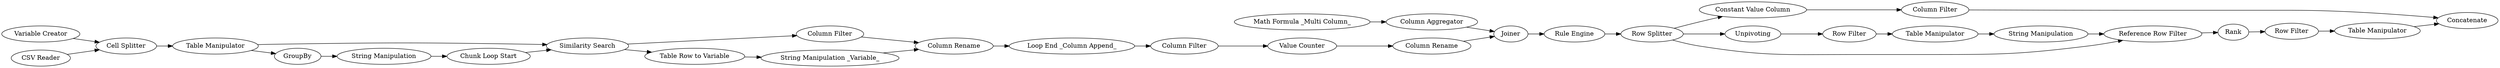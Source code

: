 digraph {
	20 -> 21
	15 -> 14
	34 -> 2
	28 -> 40
	4 -> 5
	41 -> 43
	42 -> 43
	21 -> 17
	19 -> 21
	40 -> 41
	2 -> 4
	8 -> 23
	18 -> 19
	5 -> 20
	22 -> 8
	31 -> 33
	4 -> 11
	1 -> 2
	38 -> 42
	32 -> 35
	37 -> 38
	23 -> 9
	5 -> 18
	35 -> 36
	28 -> 31
	24 -> 25
	36 -> 37
	11 -> 15
	25 -> 9
	14 -> 5
	33 -> 32
	9 -> 26
	28 -> 36
	26 -> 28
	17 -> 22
	9 [label=Joiner]
	18 [label="Table Row to Variable"]
	21 [label="Column Rename"]
	26 [label="Rule Engine"]
	8 [label="Value Counter"]
	17 [label="Loop End _Column Append_"]
	19 [label="String Manipulation _Variable_"]
	24 [label="Math Formula _Multi Column_"]
	41 [label="Column Filter"]
	31 [label=Unpivoting]
	15 [label="String Manipulation"]
	25 [label="Column Aggregator"]
	1 [label="CSV Reader"]
	42 [label="Table Manipulator"]
	22 [label="Column Filter"]
	28 [label="Row Splitter"]
	11 [label=GroupBy]
	4 [label="Table Manipulator"]
	23 [label="Column Rename"]
	14 [label="Chunk Loop Start"]
	38 [label="Row Filter"]
	5 [label="Similarity Search"]
	20 [label="Column Filter"]
	35 [label="String Manipulation"]
	43 [label=Concatenate]
	34 [label="Variable Creator"]
	36 [label="Reference Row Filter"]
	40 [label="Constant Value Column"]
	33 [label="Row Filter"]
	32 [label="Table Manipulator"]
	2 [label="Cell Splitter"]
	37 [label=Rank]
	rankdir=LR
}
